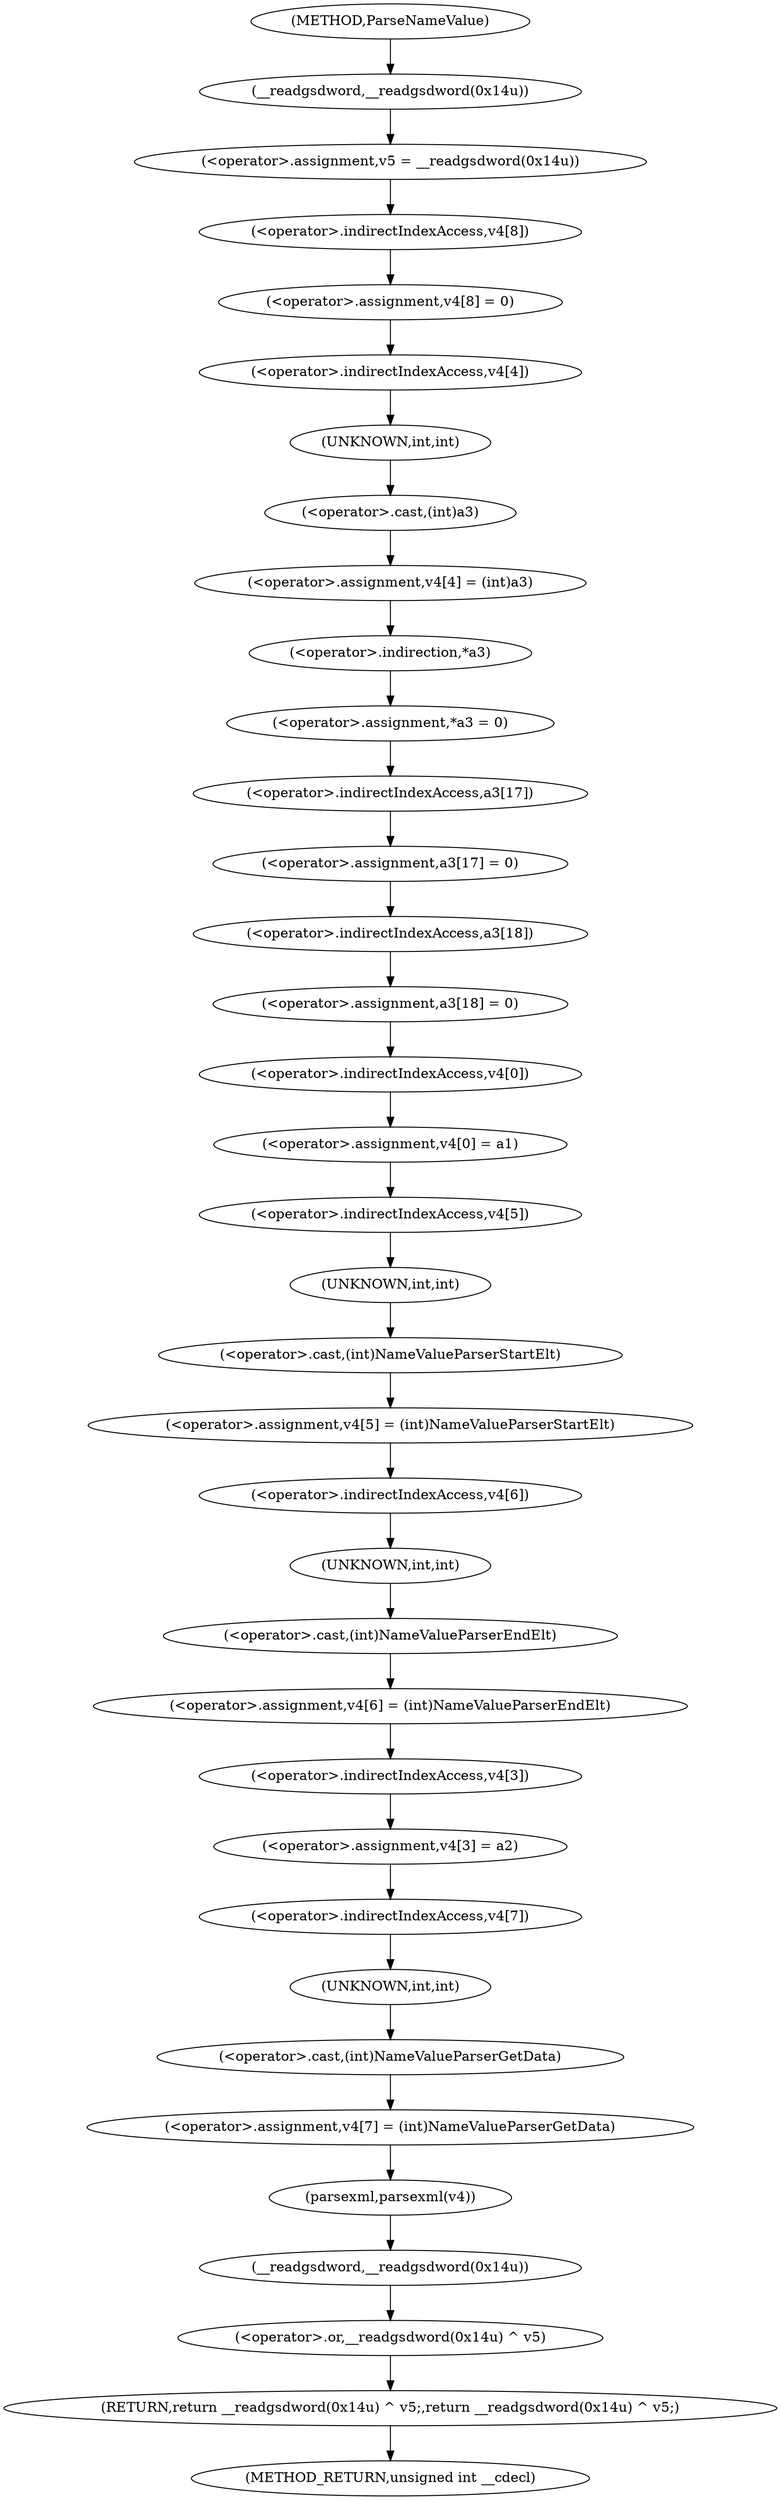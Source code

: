 digraph ParseNameValue {  
"1000110" [label = "(<operator>.assignment,v5 = __readgsdword(0x14u))" ]
"1000112" [label = "(__readgsdword,__readgsdword(0x14u))" ]
"1000114" [label = "(<operator>.assignment,v4[8] = 0)" ]
"1000115" [label = "(<operator>.indirectIndexAccess,v4[8])" ]
"1000119" [label = "(<operator>.assignment,v4[4] = (int)a3)" ]
"1000120" [label = "(<operator>.indirectIndexAccess,v4[4])" ]
"1000123" [label = "(<operator>.cast,(int)a3)" ]
"1000124" [label = "(UNKNOWN,int,int)" ]
"1000126" [label = "(<operator>.assignment,*a3 = 0)" ]
"1000127" [label = "(<operator>.indirection,*a3)" ]
"1000130" [label = "(<operator>.assignment,a3[17] = 0)" ]
"1000131" [label = "(<operator>.indirectIndexAccess,a3[17])" ]
"1000135" [label = "(<operator>.assignment,a3[18] = 0)" ]
"1000136" [label = "(<operator>.indirectIndexAccess,a3[18])" ]
"1000140" [label = "(<operator>.assignment,v4[0] = a1)" ]
"1000141" [label = "(<operator>.indirectIndexAccess,v4[0])" ]
"1000145" [label = "(<operator>.assignment,v4[5] = (int)NameValueParserStartElt)" ]
"1000146" [label = "(<operator>.indirectIndexAccess,v4[5])" ]
"1000149" [label = "(<operator>.cast,(int)NameValueParserStartElt)" ]
"1000150" [label = "(UNKNOWN,int,int)" ]
"1000152" [label = "(<operator>.assignment,v4[6] = (int)NameValueParserEndElt)" ]
"1000153" [label = "(<operator>.indirectIndexAccess,v4[6])" ]
"1000156" [label = "(<operator>.cast,(int)NameValueParserEndElt)" ]
"1000157" [label = "(UNKNOWN,int,int)" ]
"1000159" [label = "(<operator>.assignment,v4[3] = a2)" ]
"1000160" [label = "(<operator>.indirectIndexAccess,v4[3])" ]
"1000164" [label = "(<operator>.assignment,v4[7] = (int)NameValueParserGetData)" ]
"1000165" [label = "(<operator>.indirectIndexAccess,v4[7])" ]
"1000168" [label = "(<operator>.cast,(int)NameValueParserGetData)" ]
"1000169" [label = "(UNKNOWN,int,int)" ]
"1000171" [label = "(parsexml,parsexml(v4))" ]
"1000173" [label = "(RETURN,return __readgsdword(0x14u) ^ v5;,return __readgsdword(0x14u) ^ v5;)" ]
"1000174" [label = "(<operator>.or,__readgsdword(0x14u) ^ v5)" ]
"1000175" [label = "(__readgsdword,__readgsdword(0x14u))" ]
"1000103" [label = "(METHOD,ParseNameValue)" ]
"1000178" [label = "(METHOD_RETURN,unsigned int __cdecl)" ]
  "1000110" -> "1000115" 
  "1000112" -> "1000110" 
  "1000114" -> "1000120" 
  "1000115" -> "1000114" 
  "1000119" -> "1000127" 
  "1000120" -> "1000124" 
  "1000123" -> "1000119" 
  "1000124" -> "1000123" 
  "1000126" -> "1000131" 
  "1000127" -> "1000126" 
  "1000130" -> "1000136" 
  "1000131" -> "1000130" 
  "1000135" -> "1000141" 
  "1000136" -> "1000135" 
  "1000140" -> "1000146" 
  "1000141" -> "1000140" 
  "1000145" -> "1000153" 
  "1000146" -> "1000150" 
  "1000149" -> "1000145" 
  "1000150" -> "1000149" 
  "1000152" -> "1000160" 
  "1000153" -> "1000157" 
  "1000156" -> "1000152" 
  "1000157" -> "1000156" 
  "1000159" -> "1000165" 
  "1000160" -> "1000159" 
  "1000164" -> "1000171" 
  "1000165" -> "1000169" 
  "1000168" -> "1000164" 
  "1000169" -> "1000168" 
  "1000171" -> "1000175" 
  "1000173" -> "1000178" 
  "1000174" -> "1000173" 
  "1000175" -> "1000174" 
  "1000103" -> "1000112" 
}
